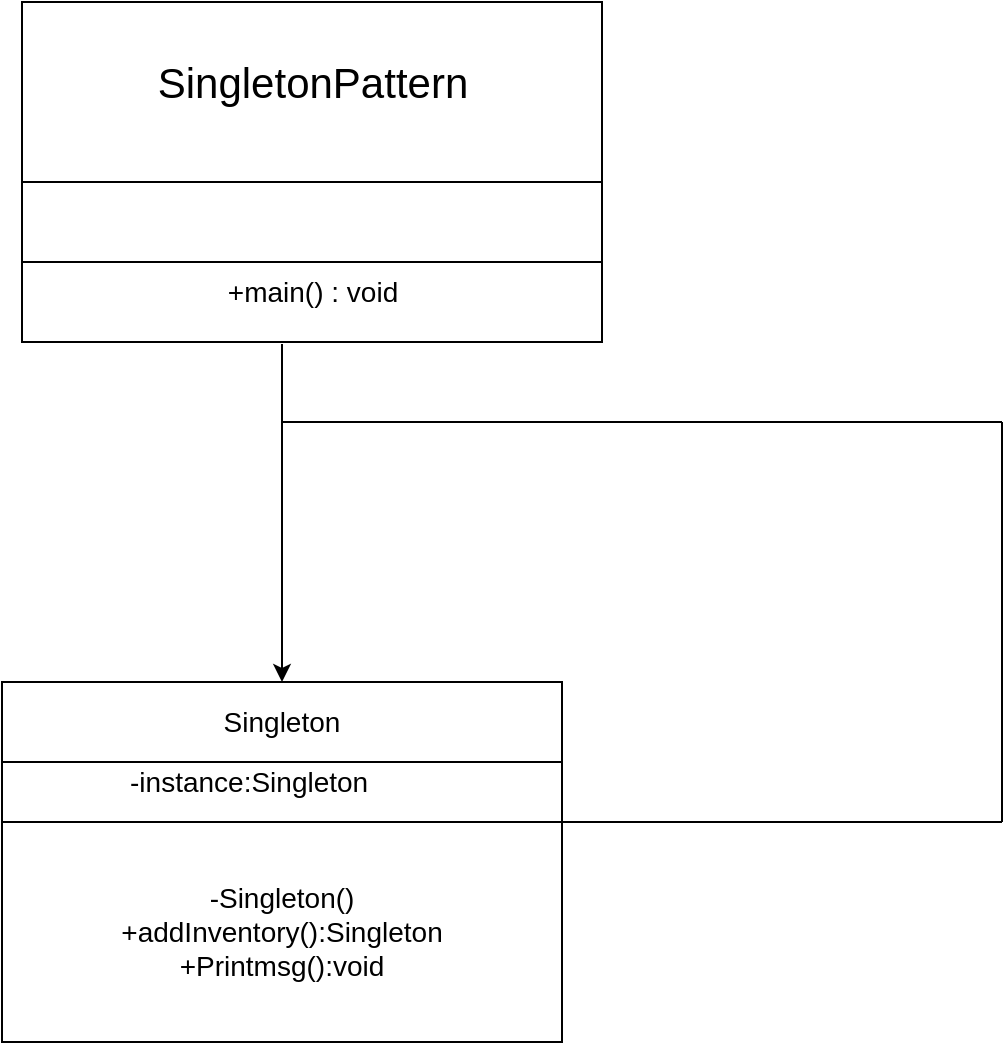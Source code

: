 <mxfile version="13.0.5" type="github"><diagram id="iDWU_Qv8QZEwPW5zwF6N" name="Page-1"><mxGraphModel dx="1422" dy="794" grid="1" gridSize="10" guides="1" tooltips="1" connect="1" arrows="1" fold="1" page="1" pageScale="1" pageWidth="850" pageHeight="1100" math="0" shadow="0"><root><mxCell id="0"/><mxCell id="1" parent="0"/><mxCell id="fxBwgLFtKBgZz3It9TTk-4" value="" style="rounded=0;whiteSpace=wrap;html=1;" vertex="1" parent="1"><mxGeometry x="230" y="240" width="290" height="40" as="geometry"/></mxCell><mxCell id="fxBwgLFtKBgZz3It9TTk-5" value="" style="rounded=0;whiteSpace=wrap;html=1;" vertex="1" parent="1"><mxGeometry x="230" y="200" width="290" height="40" as="geometry"/></mxCell><mxCell id="fxBwgLFtKBgZz3It9TTk-6" value="" style="rounded=0;whiteSpace=wrap;html=1;" vertex="1" parent="1"><mxGeometry x="230" y="110" width="290" height="90" as="geometry"/></mxCell><mxCell id="fxBwgLFtKBgZz3It9TTk-7" value="SingletonPattern" style="text;html=1;resizable=0;autosize=1;align=center;verticalAlign=middle;points=[];fillColor=none;strokeColor=none;rounded=0;fontSize=21;" vertex="1" parent="1"><mxGeometry x="290" y="135" width="170" height="30" as="geometry"/></mxCell><mxCell id="fxBwgLFtKBgZz3It9TTk-8" value="+main() : void" style="text;html=1;resizable=0;autosize=1;align=center;verticalAlign=middle;points=[];fillColor=none;strokeColor=none;rounded=0;fontSize=14;" vertex="1" parent="1"><mxGeometry x="325" y="245" width="100" height="20" as="geometry"/></mxCell><mxCell id="fxBwgLFtKBgZz3It9TTk-9" value="" style="endArrow=classic;html=1;fontSize=14;" edge="1" parent="1"><mxGeometry width="50" height="50" relative="1" as="geometry"><mxPoint x="360" y="281" as="sourcePoint"/><mxPoint x="360" y="450" as="targetPoint"/></mxGeometry></mxCell><mxCell id="fxBwgLFtKBgZz3It9TTk-10" value="Singleton" style="rounded=0;whiteSpace=wrap;html=1;fontSize=14;" vertex="1" parent="1"><mxGeometry x="220" y="450" width="280" height="40" as="geometry"/></mxCell><mxCell id="fxBwgLFtKBgZz3It9TTk-13" value="" style="rounded=0;whiteSpace=wrap;html=1;fontSize=14;" vertex="1" parent="1"><mxGeometry x="220" y="490" width="280" height="30" as="geometry"/></mxCell><mxCell id="fxBwgLFtKBgZz3It9TTk-14" value="-instance:Singleton&amp;nbsp;" style="text;html=1;resizable=0;autosize=1;align=center;verticalAlign=middle;points=[];fillColor=none;strokeColor=none;rounded=0;fontSize=14;fontStyle=0" vertex="1" parent="1"><mxGeometry x="275" y="490" width="140" height="20" as="geometry"/></mxCell><mxCell id="fxBwgLFtKBgZz3It9TTk-15" value="-Singleton()&lt;br&gt;+addInventory():Singleton&lt;br&gt;+Printmsg():void" style="rounded=0;whiteSpace=wrap;html=1;fontSize=14;" vertex="1" parent="1"><mxGeometry x="220" y="520" width="280" height="110" as="geometry"/></mxCell><mxCell id="fxBwgLFtKBgZz3It9TTk-16" value="" style="endArrow=none;html=1;fontSize=14;" edge="1" parent="1"><mxGeometry width="50" height="50" relative="1" as="geometry"><mxPoint x="720" y="320" as="sourcePoint"/><mxPoint x="360" y="320" as="targetPoint"/></mxGeometry></mxCell><mxCell id="fxBwgLFtKBgZz3It9TTk-17" value="" style="endArrow=none;html=1;fontSize=14;" edge="1" parent="1"><mxGeometry width="50" height="50" relative="1" as="geometry"><mxPoint x="720" y="520" as="sourcePoint"/><mxPoint x="720" y="320" as="targetPoint"/></mxGeometry></mxCell><mxCell id="fxBwgLFtKBgZz3It9TTk-18" value="" style="endArrow=none;html=1;fontSize=14;exitX=0.979;exitY=0;exitDx=0;exitDy=0;exitPerimeter=0;" edge="1" parent="1" source="fxBwgLFtKBgZz3It9TTk-15"><mxGeometry width="50" height="50" relative="1" as="geometry"><mxPoint x="310" y="370" as="sourcePoint"/><mxPoint x="720" y="520" as="targetPoint"/></mxGeometry></mxCell></root></mxGraphModel></diagram></mxfile>
